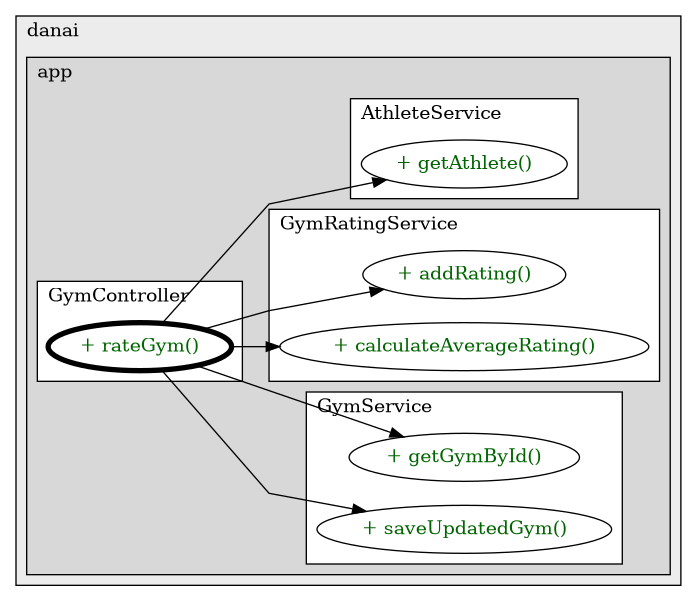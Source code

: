 @startuml

/' diagram meta data start
config=CallConfiguration;
{
  "rootMethod": "dipl.danai.app.controller.GymController#rateGym(Long,int,Authentication)",
  "projectClassification": {
    "searchMode": "OpenProject", // OpenProject, AllProjects
    "includedProjects": "",
    "pathEndKeywords": "*.impl",
    "isClientPath": "",
    "isClientName": "",
    "isTestPath": "",
    "isTestName": "",
    "isMappingPath": "",
    "isMappingName": "",
    "isDataAccessPath": "",
    "isDataAccessName": "",
    "isDataStructurePath": "",
    "isDataStructureName": "",
    "isInterfaceStructuresPath": "",
    "isInterfaceStructuresName": "",
    "isEntryPointPath": "",
    "isEntryPointName": "",
    "treatFinalFieldsAsMandatory": false
  },
  "graphRestriction": {
    "classPackageExcludeFilter": "",
    "classPackageIncludeFilter": "",
    "classNameExcludeFilter": "",
    "classNameIncludeFilter": "",
    "methodNameExcludeFilter": "",
    "methodNameIncludeFilter": "",
    "removeByInheritance": "", // inheritance/annotation based filtering is done in a second step
    "removeByAnnotation": "",
    "removeByClassPackage": "", // cleanup the graph after inheritance/annotation based filtering is done
    "removeByClassName": "",
    "cutMappings": false,
    "cutEnum": true,
    "cutTests": true,
    "cutClient": true,
    "cutDataAccess": true,
    "cutInterfaceStructures": true,
    "cutDataStructures": true,
    "cutGetterAndSetter": true,
    "cutConstructors": true
  },
  "graphTraversal": {
    "forwardDepth": 3,
    "backwardDepth": 3,
    "classPackageExcludeFilter": "",
    "classPackageIncludeFilter": "",
    "classNameExcludeFilter": "",
    "classNameIncludeFilter": "",
    "methodNameExcludeFilter": "",
    "methodNameIncludeFilter": "",
    "hideMappings": false,
    "hideDataStructures": false,
    "hidePrivateMethods": true,
    "hideInterfaceCalls": true, // indirection: implementation -> interface (is hidden) -> implementation
    "onlyShowApplicationEntryPoints": false, // root node is included
    "useMethodCallsForStructureDiagram": "ForwardOnly" // ForwardOnly, BothDirections, No
  },
  "details": {
    "aggregation": "GroupByClass", // ByClass, GroupByClass, None
    "showMethodParametersTypes": false,
    "showMethodParametersNames": false,
    "showMethodReturnType": false,
    "showPackageLevels": 2,
    "showCallOrder": false,
    "edgeMode": "MethodsOnly", // TypesOnly, MethodsOnly, TypesAndMethods, MethodsAndDirectTypeUsage
    "showDetailedClassStructure": false
  },
  "rootClass": "dipl.danai.app.controller.GymController",
  "extensionCallbackMethod": "" // qualified.class.name#methodName - signature: public static String method(String)
}
diagram meta data end '/



digraph g {
    rankdir="LR"
    splines=polyline
    

'nodes 
subgraph cluster_95350649 { 
   	label=danai
	labeljust=l
	fillcolor="#ececec"
	style=filled
   
   subgraph cluster_1386287572 { 
   	label=app
	labeljust=l
	fillcolor="#d8d8d8"
	style=filled
   
   subgraph cluster_1790884350 { 
   	label=GymService
	labeljust=l
	fillcolor=white
	style=filled
   
   GymService823322234XXXgetGymById2374300[
	label="+ getGymById()"
	style=filled
	fillcolor=white
	tooltip="GymService

null"
	fontcolor=darkgreen
];

GymService823322234XXXsaveUpdatedGym72091[
	label="+ saveUpdatedGym()"
	style=filled
	fillcolor=white
	tooltip="GymService

null"
	fontcolor=darkgreen
];
} 

subgraph cluster_1925719013 { 
   	label=GymRatingService
	labeljust=l
	fillcolor=white
	style=filled
   
   GymRatingService823322234XXXaddRating730431448[
	label="+ addRating()"
	style=filled
	fillcolor=white
	tooltip="GymRatingService

null"
	fontcolor=darkgreen
];

GymRatingService823322234XXXcalculateAverageRating72091[
	label="+ calculateAverageRating()"
	style=filled
	fillcolor=white
	tooltip="GymRatingService

null"
	fontcolor=darkgreen
];
} 

subgraph cluster_224331244 { 
   	label=GymController
	labeljust=l
	fillcolor=white
	style=filled
   
   GymController967126229XXXrateGym543248405[
	label="+ rateGym()"
	style=filled
	fillcolor=white
	tooltip="GymController

null"
	penwidth=4
	fontcolor=darkgreen
];
} 

subgraph cluster_311016830 { 
   	label=AthleteService
	labeljust=l
	fillcolor=white
	style=filled
   
   AthleteService823322234XXXgetAthlete1808118735[
	label="+ getAthlete()"
	style=filled
	fillcolor=white
	tooltip="AthleteService

null"
	fontcolor=darkgreen
];
} 
} 
} 

'edges    
GymController967126229XXXrateGym543248405 -> AthleteService823322234XXXgetAthlete1808118735;
GymController967126229XXXrateGym543248405 -> GymRatingService823322234XXXaddRating730431448;
GymController967126229XXXrateGym543248405 -> GymRatingService823322234XXXcalculateAverageRating72091;
GymController967126229XXXrateGym543248405 -> GymService823322234XXXgetGymById2374300;
GymController967126229XXXrateGym543248405 -> GymService823322234XXXsaveUpdatedGym72091;
    
}
@enduml